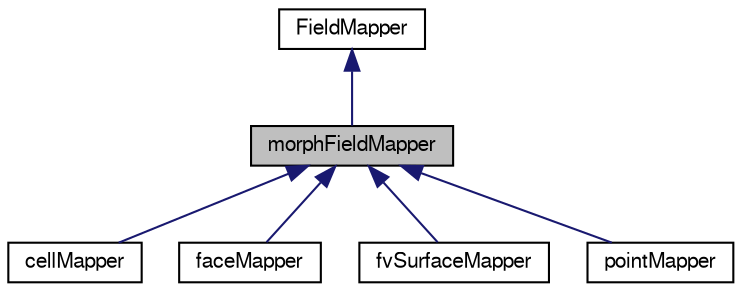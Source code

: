 digraph "morphFieldMapper"
{
  bgcolor="transparent";
  edge [fontname="FreeSans",fontsize="10",labelfontname="FreeSans",labelfontsize="10"];
  node [fontname="FreeSans",fontsize="10",shape=record];
  Node0 [label="morphFieldMapper",height=0.2,width=0.4,color="black", fillcolor="grey75", style="filled", fontcolor="black"];
  Node1 -> Node0 [dir="back",color="midnightblue",fontsize="10",style="solid",fontname="FreeSans"];
  Node1 [label="FieldMapper",height=0.2,width=0.4,color="black",URL="$a26474.html",tooltip="Abstract base class to hold the Field mapping addressing and weights. "];
  Node0 -> Node2 [dir="back",color="midnightblue",fontsize="10",style="solid",fontname="FreeSans"];
  Node2 [label="cellMapper",height=0.2,width=0.4,color="black",URL="$a27346.html",tooltip="This object provides mapping and fill-in information for cell data between the two meshes after the t..."];
  Node0 -> Node3 [dir="back",color="midnightblue",fontsize="10",style="solid",fontname="FreeSans"];
  Node3 [label="faceMapper",height=0.2,width=0.4,color="black",URL="$a27350.html",tooltip="This object provides mapping and fill-in information for face data between the two meshes after the t..."];
  Node0 -> Node4 [dir="back",color="midnightblue",fontsize="10",style="solid",fontname="FreeSans"];
  Node4 [label="fvSurfaceMapper",height=0.2,width=0.4,color="black",URL="$a22786.html",tooltip="FV surface mapper. "];
  Node0 -> Node5 [dir="back",color="midnightblue",fontsize="10",style="solid",fontname="FreeSans"];
  Node5 [label="pointMapper",height=0.2,width=0.4,color="black",URL="$a27258.html",tooltip="This object provides mapping and fill-in information for point data between the two meshes after the ..."];
}
